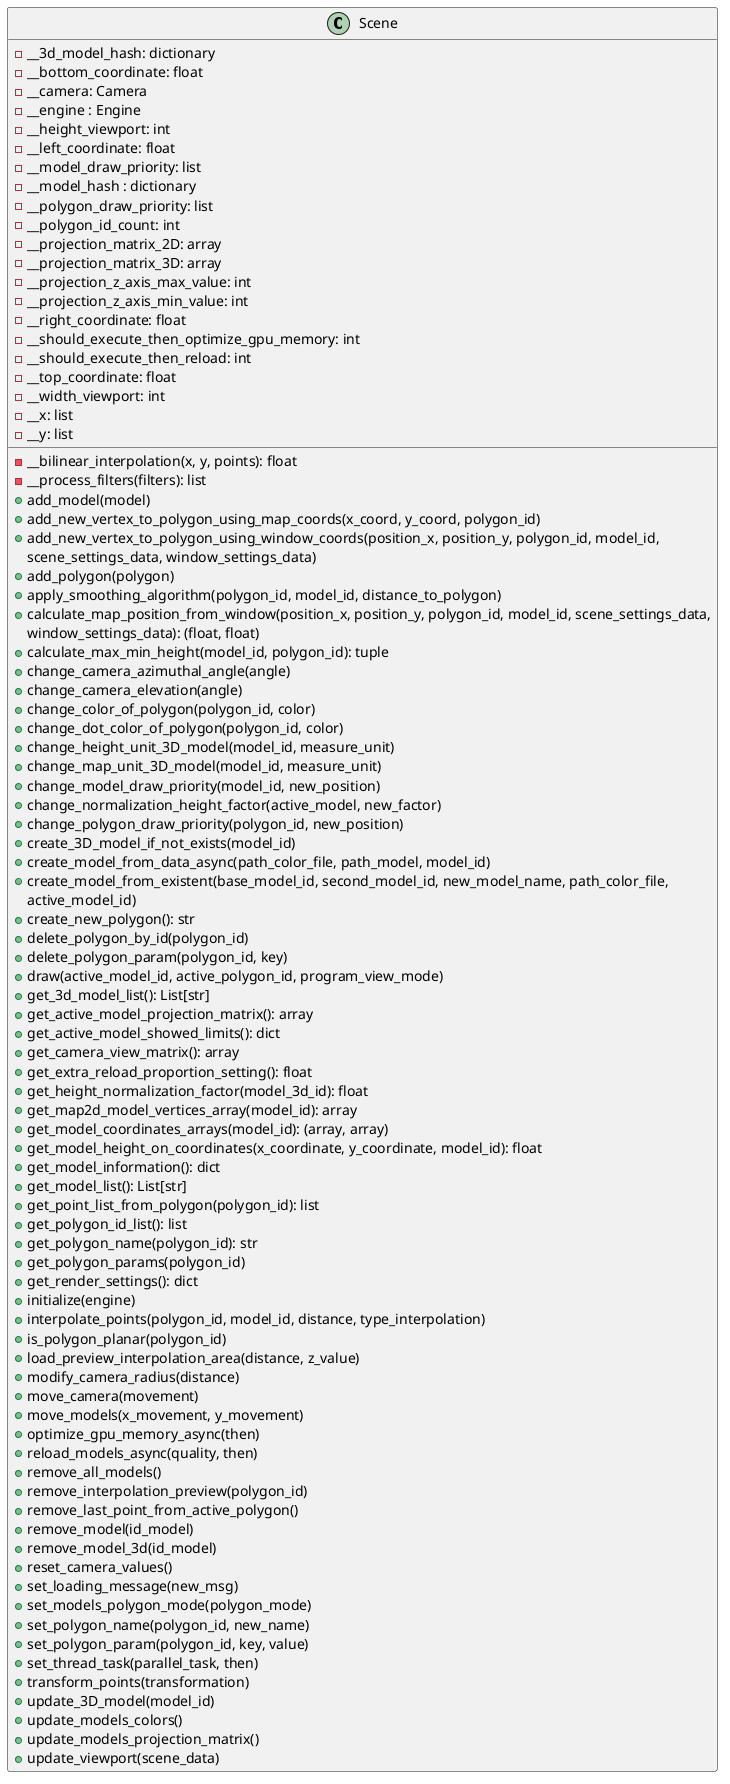 @startuml
            class Scene{
                - __bilinear_interpolation(x, y, points): float
                - __process_filters(filters): list
                + add_model(model)
                + add_new_vertex_to_polygon_using_map_coords(x_coord, y_coord, polygon_id)
                + add_new_vertex_to_polygon_using_window_coords(position_x, position_y, polygon_id, model_id,
                                                                scene_settings_data, window_settings_data)
                + add_polygon(polygon)
                + apply_smoothing_algorithm(polygon_id, model_id, distance_to_polygon)
                + calculate_map_position_from_window(position_x, position_y, polygon_id, model_id, scene_settings_data,
                                                       window_settings_data): (float, float)
                + calculate_max_min_height(model_id, polygon_id): tuple
                + change_camera_azimuthal_angle(angle)
                + change_camera_elevation(angle)
                + change_color_of_polygon(polygon_id, color)
                + change_dot_color_of_polygon(polygon_id, color)
                + change_height_unit_3D_model(model_id, measure_unit)
                + change_map_unit_3D_model(model_id, measure_unit)
                + change_model_draw_priority(model_id, new_position)
                + change_normalization_height_factor(active_model, new_factor)
                + change_polygon_draw_priority(polygon_id, new_position)
                + create_3D_model_if_not_exists(model_id)
                + create_model_from_data_async(path_color_file, path_model, model_id)
                + create_model_from_existent(base_model_id, second_model_id, new_model_name, path_color_file,
                                              active_model_id)
                + create_new_polygon(): str
                + delete_polygon_by_id(polygon_id)
                + delete_polygon_param(polygon_id, key)
                + draw(active_model_id, active_polygon_id, program_view_mode)
                + get_3d_model_list(): List[str]
                + get_active_model_projection_matrix(): array
                + get_active_model_showed_limits(): dict
                + get_camera_view_matrix(): array
                + get_extra_reload_proportion_setting(): float
                + get_height_normalization_factor(model_3d_id): float
                + get_map2d_model_vertices_array(model_id): array
                + get_model_coordinates_arrays(model_id): (array, array)
                + get_model_height_on_coordinates(x_coordinate, y_coordinate, model_id): float
                + get_model_information(): dict
                + get_model_list(): List[str]
                + get_point_list_from_polygon(polygon_id): list
                + get_polygon_id_list(): list
                + get_polygon_name(polygon_id): str
                + get_polygon_params(polygon_id)
                + get_render_settings(): dict
                + initialize(engine)
                + interpolate_points(polygon_id, model_id, distance, type_interpolation)
                + is_polygon_planar(polygon_id)
                + load_preview_interpolation_area(distance, z_value)
                + modify_camera_radius(distance)
                + move_camera(movement)
                + move_models(x_movement, y_movement)
                + optimize_gpu_memory_async(then)
                + reload_models_async(quality, then)
                + remove_all_models()
                + remove_interpolation_preview(polygon_id)
                + remove_last_point_from_active_polygon()
                + remove_model(id_model)
                + remove_model_3d(id_model)
                + reset_camera_values()
                + set_loading_message(new_msg)
                + set_models_polygon_mode(polygon_mode)
                + set_polygon_name(polygon_id, new_name)
                + set_polygon_param(polygon_id, key, value)
                + set_thread_task(parallel_task, then)
                + transform_points(transformation)
                + update_3D_model(model_id)
                + update_models_colors()
                + update_models_projection_matrix()
                + update_viewport(scene_data)

                - __3d_model_hash: dictionary
                - __bottom_coordinate: float
                - __camera: Camera
                - __engine : Engine
                - __height_viewport: int
                - __left_coordinate: float
                - __model_draw_priority: list
                - __model_hash : dictionary
                - __polygon_draw_priority: list
                - __polygon_id_count: int
                - __projection_matrix_2D: array
                - __projection_matrix_3D: array
                - __projection_z_axis_max_value: int
                - __projection_z_axis_min_value: int
                - __right_coordinate: float
                - __should_execute_then_optimize_gpu_memory: int
                - __should_execute_then_reload: int
                - __top_coordinate: float
                - __width_viewport: int
                - __x: list
                - __y: list
            }
@enduml